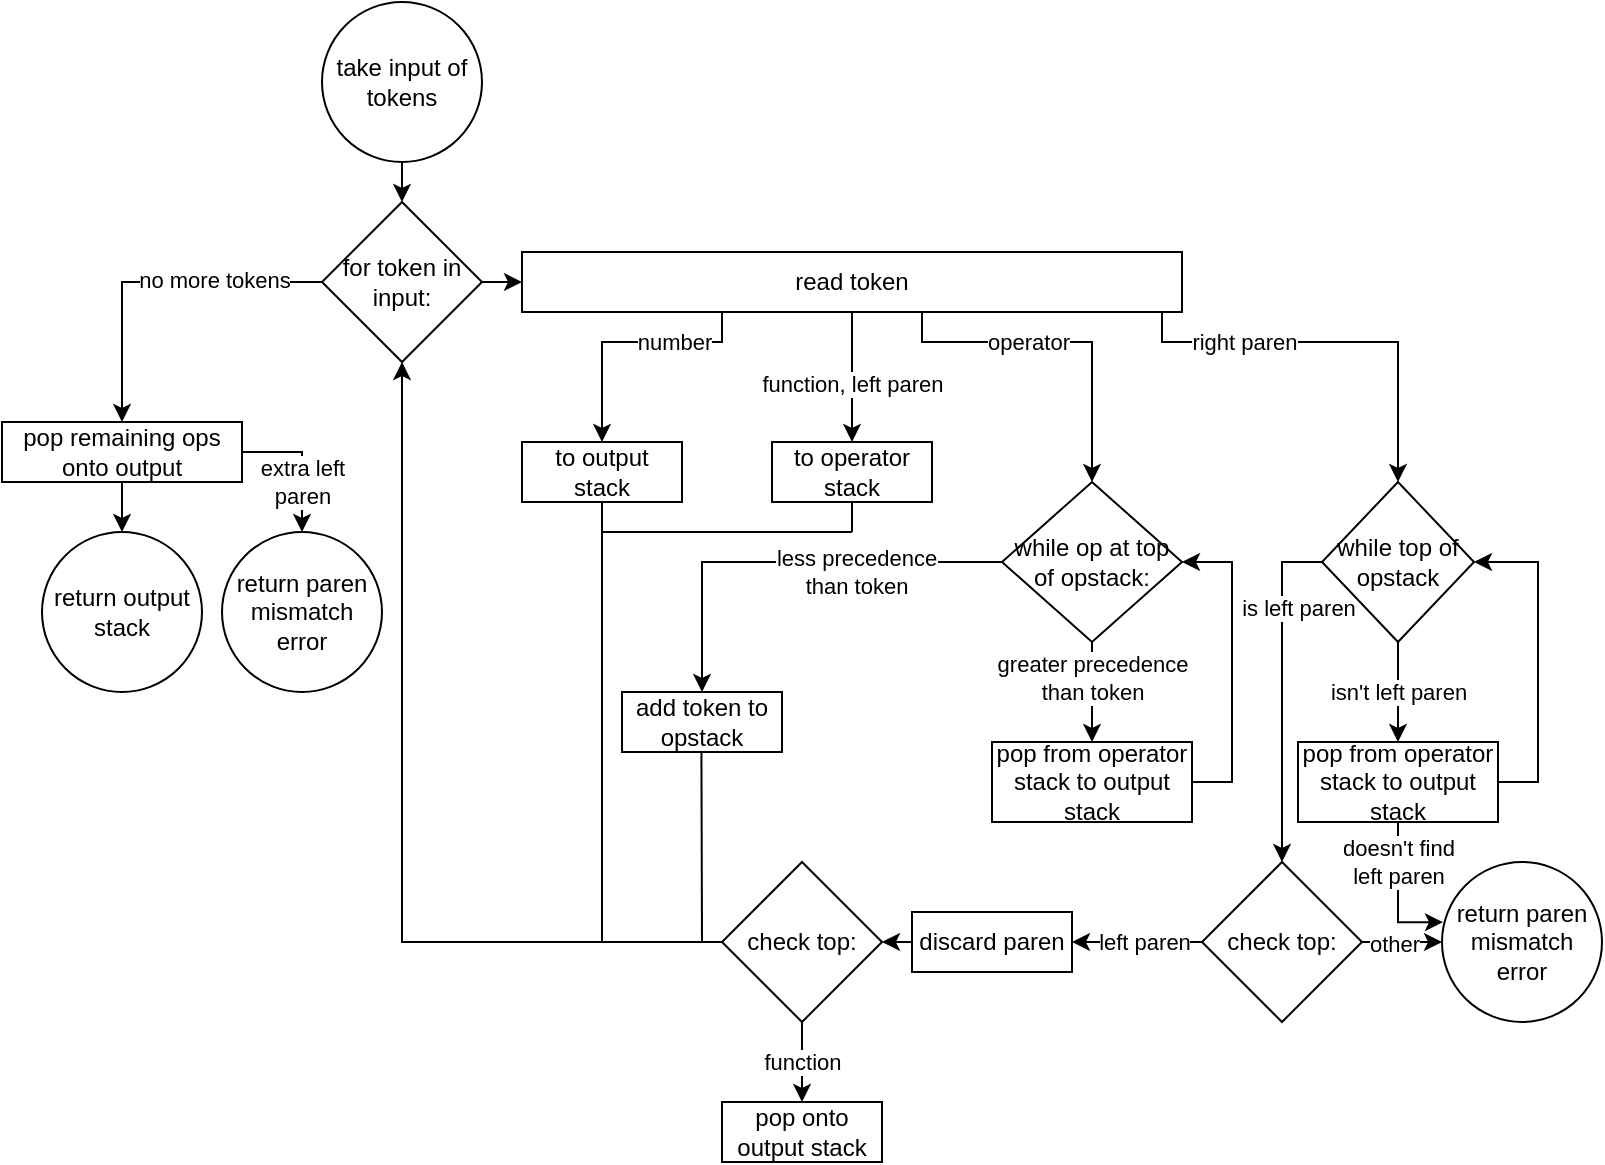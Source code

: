<mxfile version="14.5.3"><diagram id="FFLUxjKppcQZBYMUwICU" name="Page-1"><mxGraphModel dx="2358" dy="762" grid="1" gridSize="10" guides="1" tooltips="1" connect="1" arrows="1" fold="1" page="1" pageScale="1" pageWidth="827" pageHeight="1169" math="0" shadow="0"><root><mxCell id="0"/><mxCell id="1" parent="0"/><mxCell id="R-5mi_udfsIKqXoiQX_n-28" style="edgeStyle=orthogonalEdgeStyle;rounded=0;orthogonalLoop=1;jettySize=auto;html=1;exitX=0.5;exitY=1;exitDx=0;exitDy=0;entryX=0.5;entryY=0;entryDx=0;entryDy=0;" parent="1" source="R-5mi_udfsIKqXoiQX_n-1" target="R-5mi_udfsIKqXoiQX_n-2" edge="1"><mxGeometry relative="1" as="geometry"/></mxCell><mxCell id="R-5mi_udfsIKqXoiQX_n-1" value="take input of tokens" style="ellipse;whiteSpace=wrap;html=1;aspect=fixed;" parent="1" vertex="1"><mxGeometry x="110" y="30" width="80" height="80" as="geometry"/></mxCell><mxCell id="Z1Xvrc9-ZBh2eDXgPGCe-66" style="edgeStyle=orthogonalEdgeStyle;rounded=0;orthogonalLoop=1;jettySize=auto;html=1;exitX=0;exitY=0.5;exitDx=0;exitDy=0;entryX=0.5;entryY=0;entryDx=0;entryDy=0;" edge="1" parent="1" source="R-5mi_udfsIKqXoiQX_n-2" target="R-5mi_udfsIKqXoiQX_n-54"><mxGeometry relative="1" as="geometry"/></mxCell><mxCell id="Z1Xvrc9-ZBh2eDXgPGCe-67" value="no more tokens" style="edgeLabel;html=1;align=center;verticalAlign=middle;resizable=0;points=[];" vertex="1" connectable="0" parent="Z1Xvrc9-ZBh2eDXgPGCe-66"><mxGeometry x="-0.363" y="-1" relative="1" as="geometry"><mxPoint as="offset"/></mxGeometry></mxCell><mxCell id="Z1Xvrc9-ZBh2eDXgPGCe-71" style="edgeStyle=orthogonalEdgeStyle;rounded=0;orthogonalLoop=1;jettySize=auto;html=1;exitX=1;exitY=0.5;exitDx=0;exitDy=0;entryX=0;entryY=0.5;entryDx=0;entryDy=0;" edge="1" parent="1" source="R-5mi_udfsIKqXoiQX_n-2" target="Z1Xvrc9-ZBh2eDXgPGCe-70"><mxGeometry relative="1" as="geometry"/></mxCell><mxCell id="R-5mi_udfsIKqXoiQX_n-2" value="for token in input:" style="rhombus;whiteSpace=wrap;html=1;" parent="1" vertex="1"><mxGeometry x="110" y="130" width="80" height="80" as="geometry"/></mxCell><mxCell id="R-5mi_udfsIKqXoiQX_n-8" value="to output stack" style="rounded=0;whiteSpace=wrap;html=1;" parent="1" vertex="1"><mxGeometry x="210" y="250" width="80" height="30" as="geometry"/></mxCell><mxCell id="R-5mi_udfsIKqXoiQX_n-9" value="to operator stack" style="rounded=0;whiteSpace=wrap;html=1;" parent="1" vertex="1"><mxGeometry x="335" y="250" width="80" height="30" as="geometry"/></mxCell><mxCell id="R-5mi_udfsIKqXoiQX_n-37" style="edgeStyle=orthogonalEdgeStyle;rounded=0;orthogonalLoop=1;jettySize=auto;html=1;exitX=0.5;exitY=1;exitDx=0;exitDy=0;" parent="1" source="R-5mi_udfsIKqXoiQX_n-11" target="R-5mi_udfsIKqXoiQX_n-13" edge="1"><mxGeometry relative="1" as="geometry"/></mxCell><mxCell id="Z1Xvrc9-ZBh2eDXgPGCe-91" value="greater precedence&lt;br&gt;than token" style="edgeLabel;html=1;align=center;verticalAlign=middle;resizable=0;points=[];" vertex="1" connectable="0" parent="R-5mi_udfsIKqXoiQX_n-37"><mxGeometry x="0.485" y="1" relative="1" as="geometry"><mxPoint x="-1" y="-19.44" as="offset"/></mxGeometry></mxCell><mxCell id="Z1Xvrc9-ZBh2eDXgPGCe-88" style="edgeStyle=orthogonalEdgeStyle;rounded=0;orthogonalLoop=1;jettySize=auto;html=1;entryX=0.5;entryY=0;entryDx=0;entryDy=0;exitX=0;exitY=0.5;exitDx=0;exitDy=0;" edge="1" parent="1" source="R-5mi_udfsIKqXoiQX_n-11" target="R-5mi_udfsIKqXoiQX_n-15"><mxGeometry relative="1" as="geometry"><mxPoint x="460" y="310" as="sourcePoint"/><Array as="points"><mxPoint x="300" y="310"/></Array></mxGeometry></mxCell><mxCell id="Z1Xvrc9-ZBh2eDXgPGCe-89" value="less precedence&lt;br&gt;than token" style="edgeLabel;html=1;align=center;verticalAlign=middle;resizable=0;points=[];" vertex="1" connectable="0" parent="Z1Xvrc9-ZBh2eDXgPGCe-88"><mxGeometry x="-0.51" y="1" relative="1" as="geometry"><mxPoint x="-20.95" y="4" as="offset"/></mxGeometry></mxCell><mxCell id="R-5mi_udfsIKqXoiQX_n-11" value="&lt;font style=&quot;font-size: 12px&quot;&gt;while op at top of opstack:&lt;/font&gt;" style="rhombus;whiteSpace=wrap;html=1;" parent="1" vertex="1"><mxGeometry x="450" y="270" width="90" height="80" as="geometry"/></mxCell><mxCell id="R-5mi_udfsIKqXoiQX_n-41" style="edgeStyle=orthogonalEdgeStyle;rounded=0;orthogonalLoop=1;jettySize=auto;html=1;exitX=1;exitY=0.5;exitDx=0;exitDy=0;entryX=1;entryY=0.5;entryDx=0;entryDy=0;" parent="1" source="R-5mi_udfsIKqXoiQX_n-13" target="R-5mi_udfsIKqXoiQX_n-11" edge="1"><mxGeometry relative="1" as="geometry"/></mxCell><mxCell id="R-5mi_udfsIKqXoiQX_n-13" value="pop from operator stack to output stack" style="rounded=0;whiteSpace=wrap;html=1;" parent="1" vertex="1"><mxGeometry x="445" y="400" width="100" height="40" as="geometry"/></mxCell><mxCell id="R-5mi_udfsIKqXoiQX_n-61" value="isn't left paren" style="edgeStyle=orthogonalEdgeStyle;rounded=0;orthogonalLoop=1;jettySize=auto;html=1;exitX=0.5;exitY=1;exitDx=0;exitDy=0;entryX=0.5;entryY=0;entryDx=0;entryDy=0;" parent="1" source="R-5mi_udfsIKqXoiQX_n-14" target="R-5mi_udfsIKqXoiQX_n-60" edge="1"><mxGeometry relative="1" as="geometry"/></mxCell><mxCell id="Z1Xvrc9-ZBh2eDXgPGCe-95" style="edgeStyle=orthogonalEdgeStyle;rounded=0;orthogonalLoop=1;jettySize=auto;html=1;exitX=0;exitY=0.5;exitDx=0;exitDy=0;entryX=0.5;entryY=0;entryDx=0;entryDy=0;" edge="1" parent="1" source="R-5mi_udfsIKqXoiQX_n-14" target="R-5mi_udfsIKqXoiQX_n-18"><mxGeometry relative="1" as="geometry"><Array as="points"><mxPoint x="590" y="310"/></Array></mxGeometry></mxCell><mxCell id="Z1Xvrc9-ZBh2eDXgPGCe-96" value="is left paren" style="edgeLabel;html=1;align=center;verticalAlign=middle;resizable=0;points=[];" vertex="1" connectable="0" parent="Z1Xvrc9-ZBh2eDXgPGCe-95"><mxGeometry x="-0.571" y="-2" relative="1" as="geometry"><mxPoint x="10" y="6.67" as="offset"/></mxGeometry></mxCell><mxCell id="R-5mi_udfsIKqXoiQX_n-14" value="while top of opstack" style="rhombus;whiteSpace=wrap;html=1;" parent="1" vertex="1"><mxGeometry x="610" y="270" width="76" height="80" as="geometry"/></mxCell><mxCell id="R-5mi_udfsIKqXoiQX_n-15" value="add token to opstack" style="rounded=0;whiteSpace=wrap;html=1;" parent="1" vertex="1"><mxGeometry x="260" y="375" width="80" height="30" as="geometry"/></mxCell><mxCell id="R-5mi_udfsIKqXoiQX_n-47" style="edgeStyle=orthogonalEdgeStyle;rounded=0;orthogonalLoop=1;jettySize=auto;html=1;exitX=1;exitY=0.5;exitDx=0;exitDy=0;entryX=0;entryY=0.5;entryDx=0;entryDy=0;" parent="1" source="R-5mi_udfsIKqXoiQX_n-18" target="R-5mi_udfsIKqXoiQX_n-20" edge="1"><mxGeometry relative="1" as="geometry"/></mxCell><mxCell id="Z1Xvrc9-ZBh2eDXgPGCe-99" value="other" style="edgeLabel;html=1;align=center;verticalAlign=middle;resizable=0;points=[];" vertex="1" connectable="0" parent="R-5mi_udfsIKqXoiQX_n-47"><mxGeometry x="-0.209" y="-1" relative="1" as="geometry"><mxPoint as="offset"/></mxGeometry></mxCell><mxCell id="Z1Xvrc9-ZBh2eDXgPGCe-101" style="edgeStyle=orthogonalEdgeStyle;rounded=0;orthogonalLoop=1;jettySize=auto;html=1;exitX=0;exitY=0.5;exitDx=0;exitDy=0;entryX=1;entryY=0.5;entryDx=0;entryDy=0;" edge="1" parent="1" source="R-5mi_udfsIKqXoiQX_n-18" target="R-5mi_udfsIKqXoiQX_n-23"><mxGeometry relative="1" as="geometry"/></mxCell><mxCell id="Z1Xvrc9-ZBh2eDXgPGCe-102" value="left paren" style="edgeLabel;html=1;align=center;verticalAlign=middle;resizable=0;points=[];" vertex="1" connectable="0" parent="Z1Xvrc9-ZBh2eDXgPGCe-101"><mxGeometry x="0.501" y="1" relative="1" as="geometry"><mxPoint x="19.43" y="-1" as="offset"/></mxGeometry></mxCell><mxCell id="R-5mi_udfsIKqXoiQX_n-18" value="check top:" style="rhombus;whiteSpace=wrap;html=1;" parent="1" vertex="1"><mxGeometry x="550" y="460" width="80" height="80" as="geometry"/></mxCell><mxCell id="R-5mi_udfsIKqXoiQX_n-20" value="return paren mismatch error" style="ellipse;whiteSpace=wrap;html=1;aspect=fixed;" parent="1" vertex="1"><mxGeometry x="670" y="460" width="80" height="80" as="geometry"/></mxCell><mxCell id="Z1Xvrc9-ZBh2eDXgPGCe-106" style="edgeStyle=orthogonalEdgeStyle;rounded=0;orthogonalLoop=1;jettySize=auto;html=1;exitX=0;exitY=0.5;exitDx=0;exitDy=0;entryX=1;entryY=0.5;entryDx=0;entryDy=0;" edge="1" parent="1" source="R-5mi_udfsIKqXoiQX_n-23" target="R-5mi_udfsIKqXoiQX_n-24"><mxGeometry relative="1" as="geometry"/></mxCell><mxCell id="R-5mi_udfsIKqXoiQX_n-23" value="discard paren" style="rounded=0;whiteSpace=wrap;html=1;" parent="1" vertex="1"><mxGeometry x="405" y="485" width="80" height="30" as="geometry"/></mxCell><mxCell id="Z1Xvrc9-ZBh2eDXgPGCe-105" value="function" style="edgeStyle=orthogonalEdgeStyle;rounded=0;orthogonalLoop=1;jettySize=auto;html=1;exitX=0.5;exitY=1;exitDx=0;exitDy=0;entryX=0.5;entryY=0;entryDx=0;entryDy=0;" edge="1" parent="1" source="R-5mi_udfsIKqXoiQX_n-24" target="R-5mi_udfsIKqXoiQX_n-26"><mxGeometry relative="1" as="geometry"/></mxCell><mxCell id="Z1Xvrc9-ZBh2eDXgPGCe-108" style="edgeStyle=orthogonalEdgeStyle;rounded=0;orthogonalLoop=1;jettySize=auto;html=1;exitX=0;exitY=0.5;exitDx=0;exitDy=0;entryX=0.5;entryY=1;entryDx=0;entryDy=0;" edge="1" parent="1" source="R-5mi_udfsIKqXoiQX_n-24" target="R-5mi_udfsIKqXoiQX_n-2"><mxGeometry relative="1" as="geometry"/></mxCell><mxCell id="R-5mi_udfsIKqXoiQX_n-24" value="check top:" style="rhombus;whiteSpace=wrap;html=1;" parent="1" vertex="1"><mxGeometry x="310" y="460" width="80" height="80" as="geometry"/></mxCell><mxCell id="R-5mi_udfsIKqXoiQX_n-26" value="pop onto output stack" style="rounded=0;whiteSpace=wrap;html=1;" parent="1" vertex="1"><mxGeometry x="310" y="580" width="80" height="30" as="geometry"/></mxCell><mxCell id="Z1Xvrc9-ZBh2eDXgPGCe-65" style="edgeStyle=orthogonalEdgeStyle;rounded=0;orthogonalLoop=1;jettySize=auto;html=1;exitX=0.5;exitY=1;exitDx=0;exitDy=0;entryX=0.5;entryY=0;entryDx=0;entryDy=0;" edge="1" parent="1" source="R-5mi_udfsIKqXoiQX_n-54" target="R-5mi_udfsIKqXoiQX_n-57"><mxGeometry relative="1" as="geometry"/></mxCell><mxCell id="Z1Xvrc9-ZBh2eDXgPGCe-114" style="edgeStyle=orthogonalEdgeStyle;rounded=0;orthogonalLoop=1;jettySize=auto;html=1;exitX=1;exitY=0.5;exitDx=0;exitDy=0;entryX=0.5;entryY=0;entryDx=0;entryDy=0;" edge="1" parent="1" source="R-5mi_udfsIKqXoiQX_n-54" target="R-5mi_udfsIKqXoiQX_n-56"><mxGeometry relative="1" as="geometry"/></mxCell><mxCell id="Z1Xvrc9-ZBh2eDXgPGCe-115" value="extra left&lt;br&gt;paren" style="edgeLabel;html=1;align=center;verticalAlign=middle;resizable=0;points=[];" vertex="1" connectable="0" parent="Z1Xvrc9-ZBh2eDXgPGCe-114"><mxGeometry x="-0.32" relative="1" as="geometry"><mxPoint x="5.86" y="15.03" as="offset"/></mxGeometry></mxCell><mxCell id="R-5mi_udfsIKqXoiQX_n-54" value="pop remaining ops onto output" style="rounded=0;whiteSpace=wrap;html=1;" parent="1" vertex="1"><mxGeometry x="-50" y="240" width="120" height="30" as="geometry"/></mxCell><mxCell id="R-5mi_udfsIKqXoiQX_n-56" value="return paren mismatch error" style="ellipse;whiteSpace=wrap;html=1;aspect=fixed;" parent="1" vertex="1"><mxGeometry x="60" y="295" width="80" height="80" as="geometry"/></mxCell><mxCell id="R-5mi_udfsIKqXoiQX_n-57" value="return output stack" style="ellipse;whiteSpace=wrap;html=1;aspect=fixed;" parent="1" vertex="1"><mxGeometry x="-30" y="295" width="80" height="80" as="geometry"/></mxCell><mxCell id="R-5mi_udfsIKqXoiQX_n-62" style="edgeStyle=orthogonalEdgeStyle;rounded=0;orthogonalLoop=1;jettySize=auto;html=1;exitX=1;exitY=0.5;exitDx=0;exitDy=0;entryX=1;entryY=0.5;entryDx=0;entryDy=0;" parent="1" source="R-5mi_udfsIKqXoiQX_n-60" target="R-5mi_udfsIKqXoiQX_n-14" edge="1"><mxGeometry relative="1" as="geometry"/></mxCell><mxCell id="Z1Xvrc9-ZBh2eDXgPGCe-152" style="edgeStyle=orthogonalEdgeStyle;rounded=0;orthogonalLoop=1;jettySize=auto;html=1;exitX=0.5;exitY=1;exitDx=0;exitDy=0;entryX=0.006;entryY=0.376;entryDx=0;entryDy=0;entryPerimeter=0;" edge="1" parent="1" source="R-5mi_udfsIKqXoiQX_n-60" target="R-5mi_udfsIKqXoiQX_n-20"><mxGeometry relative="1" as="geometry"/></mxCell><mxCell id="Z1Xvrc9-ZBh2eDXgPGCe-153" value="doesn't find&lt;br&gt;left paren" style="edgeLabel;html=1;align=center;verticalAlign=middle;resizable=0;points=[];" vertex="1" connectable="0" parent="Z1Xvrc9-ZBh2eDXgPGCe-152"><mxGeometry x="-0.62" y="-2" relative="1" as="geometry"><mxPoint x="2" y="6.21" as="offset"/></mxGeometry></mxCell><mxCell id="R-5mi_udfsIKqXoiQX_n-60" value="pop from operator stack to output stack" style="rounded=0;whiteSpace=wrap;html=1;" parent="1" vertex="1"><mxGeometry x="598" y="400" width="100" height="40" as="geometry"/></mxCell><mxCell id="Z1Xvrc9-ZBh2eDXgPGCe-69" style="edgeStyle=orthogonalEdgeStyle;rounded=0;orthogonalLoop=1;jettySize=auto;html=1;exitX=0.5;exitY=1;exitDx=0;exitDy=0;" edge="1" parent="1"><mxGeometry relative="1" as="geometry"><mxPoint x="255" y="180" as="sourcePoint"/><mxPoint x="255" y="180" as="targetPoint"/></mxGeometry></mxCell><mxCell id="Z1Xvrc9-ZBh2eDXgPGCe-74" style="edgeStyle=orthogonalEdgeStyle;rounded=0;orthogonalLoop=1;jettySize=auto;html=1;exitX=0.5;exitY=1;exitDx=0;exitDy=0;entryX=0.5;entryY=0;entryDx=0;entryDy=0;" edge="1" parent="1" source="Z1Xvrc9-ZBh2eDXgPGCe-70" target="R-5mi_udfsIKqXoiQX_n-8"><mxGeometry relative="1" as="geometry"><Array as="points"><mxPoint x="310" y="185"/><mxPoint x="310" y="200"/><mxPoint x="250" y="200"/></Array></mxGeometry></mxCell><mxCell id="Z1Xvrc9-ZBh2eDXgPGCe-75" value="number" style="edgeLabel;html=1;align=center;verticalAlign=middle;resizable=0;points=[];" vertex="1" connectable="0" parent="Z1Xvrc9-ZBh2eDXgPGCe-74"><mxGeometry x="0.096" relative="1" as="geometry"><mxPoint as="offset"/></mxGeometry></mxCell><mxCell id="Z1Xvrc9-ZBh2eDXgPGCe-76" style="edgeStyle=orthogonalEdgeStyle;rounded=0;orthogonalLoop=1;jettySize=auto;html=1;exitX=0.5;exitY=1;exitDx=0;exitDy=0;entryX=0.5;entryY=0;entryDx=0;entryDy=0;" edge="1" parent="1" source="Z1Xvrc9-ZBh2eDXgPGCe-70" target="R-5mi_udfsIKqXoiQX_n-9"><mxGeometry relative="1" as="geometry"/></mxCell><mxCell id="Z1Xvrc9-ZBh2eDXgPGCe-77" value="function, left paren" style="edgeLabel;html=1;align=center;verticalAlign=middle;resizable=0;points=[];" vertex="1" connectable="0" parent="Z1Xvrc9-ZBh2eDXgPGCe-76"><mxGeometry x="0.366" y="1" relative="1" as="geometry"><mxPoint x="-1" y="-9.14" as="offset"/></mxGeometry></mxCell><mxCell id="Z1Xvrc9-ZBh2eDXgPGCe-79" style="edgeStyle=orthogonalEdgeStyle;rounded=0;orthogonalLoop=1;jettySize=auto;html=1;exitX=0.5;exitY=1;exitDx=0;exitDy=0;" edge="1" parent="1" source="Z1Xvrc9-ZBh2eDXgPGCe-70" target="R-5mi_udfsIKqXoiQX_n-11"><mxGeometry relative="1" as="geometry"><Array as="points"><mxPoint x="410" y="185"/><mxPoint x="410" y="200"/><mxPoint x="495" y="200"/></Array></mxGeometry></mxCell><mxCell id="Z1Xvrc9-ZBh2eDXgPGCe-80" value="operator" style="edgeLabel;html=1;align=center;verticalAlign=middle;resizable=0;points=[];" vertex="1" connectable="0" parent="Z1Xvrc9-ZBh2eDXgPGCe-79"><mxGeometry x="0.294" y="2" relative="1" as="geometry"><mxPoint x="-30.03" y="2.03" as="offset"/></mxGeometry></mxCell><mxCell id="Z1Xvrc9-ZBh2eDXgPGCe-92" style="edgeStyle=orthogonalEdgeStyle;rounded=0;orthogonalLoop=1;jettySize=auto;html=1;exitX=0.5;exitY=1;exitDx=0;exitDy=0;entryX=0.5;entryY=0;entryDx=0;entryDy=0;" edge="1" parent="1" source="Z1Xvrc9-ZBh2eDXgPGCe-70" target="R-5mi_udfsIKqXoiQX_n-14"><mxGeometry relative="1" as="geometry"><Array as="points"><mxPoint x="530" y="185"/><mxPoint x="530" y="200"/><mxPoint x="648" y="200"/></Array></mxGeometry></mxCell><mxCell id="Z1Xvrc9-ZBh2eDXgPGCe-93" value="right paren" style="edgeLabel;html=1;align=center;verticalAlign=middle;resizable=0;points=[];" vertex="1" connectable="0" parent="Z1Xvrc9-ZBh2eDXgPGCe-92"><mxGeometry x="0.315" y="1" relative="1" as="geometry"><mxPoint x="-25.14" y="1" as="offset"/></mxGeometry></mxCell><mxCell id="Z1Xvrc9-ZBh2eDXgPGCe-70" value="read token" style="rounded=0;whiteSpace=wrap;html=1;" vertex="1" parent="1"><mxGeometry x="210" y="155" width="330" height="30" as="geometry"/></mxCell><mxCell id="Z1Xvrc9-ZBh2eDXgPGCe-110" value="" style="endArrow=none;html=1;" edge="1" parent="1"><mxGeometry width="50" height="50" relative="1" as="geometry"><mxPoint x="300" y="500" as="sourcePoint"/><mxPoint x="299.71" y="405" as="targetPoint"/></mxGeometry></mxCell><mxCell id="Z1Xvrc9-ZBh2eDXgPGCe-111" value="" style="endArrow=none;html=1;" edge="1" parent="1"><mxGeometry width="50" height="50" relative="1" as="geometry"><mxPoint x="250" y="500" as="sourcePoint"/><mxPoint x="250" y="280" as="targetPoint"/></mxGeometry></mxCell><mxCell id="Z1Xvrc9-ZBh2eDXgPGCe-112" value="" style="endArrow=none;html=1;snapToPoint=0;" edge="1" parent="1"><mxGeometry width="50" height="50" relative="1" as="geometry"><mxPoint x="375" y="295" as="sourcePoint"/><mxPoint x="375" y="280" as="targetPoint"/></mxGeometry></mxCell><mxCell id="Z1Xvrc9-ZBh2eDXgPGCe-113" value="" style="endArrow=none;html=1;" edge="1" parent="1"><mxGeometry width="50" height="50" relative="1" as="geometry"><mxPoint x="250" y="295" as="sourcePoint"/><mxPoint x="375" y="295" as="targetPoint"/></mxGeometry></mxCell></root></mxGraphModel></diagram></mxfile>